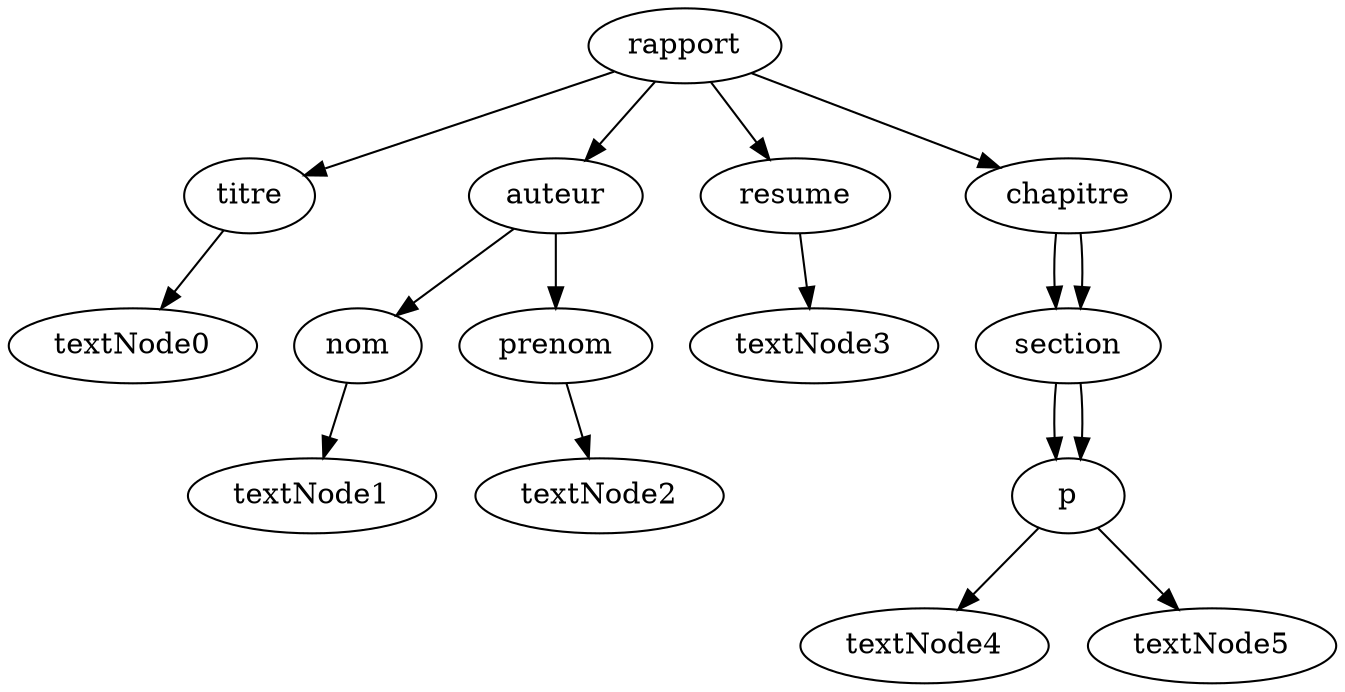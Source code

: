 digraph xmlTree {
	"rapport" -> "titre" -> "textNode0"

		"rapport" -> "auteur" -> "nom" -> "textNode1"

		"auteur" -> "prenom" -> "textNode2"


		"rapport" -> "resume" -> "textNode3"

		"rapport" -> "chapitre" -> "section" -> "p" -> "textNode4"


		"chapitre" -> "section" -> "p" -> "textNode5"



}
